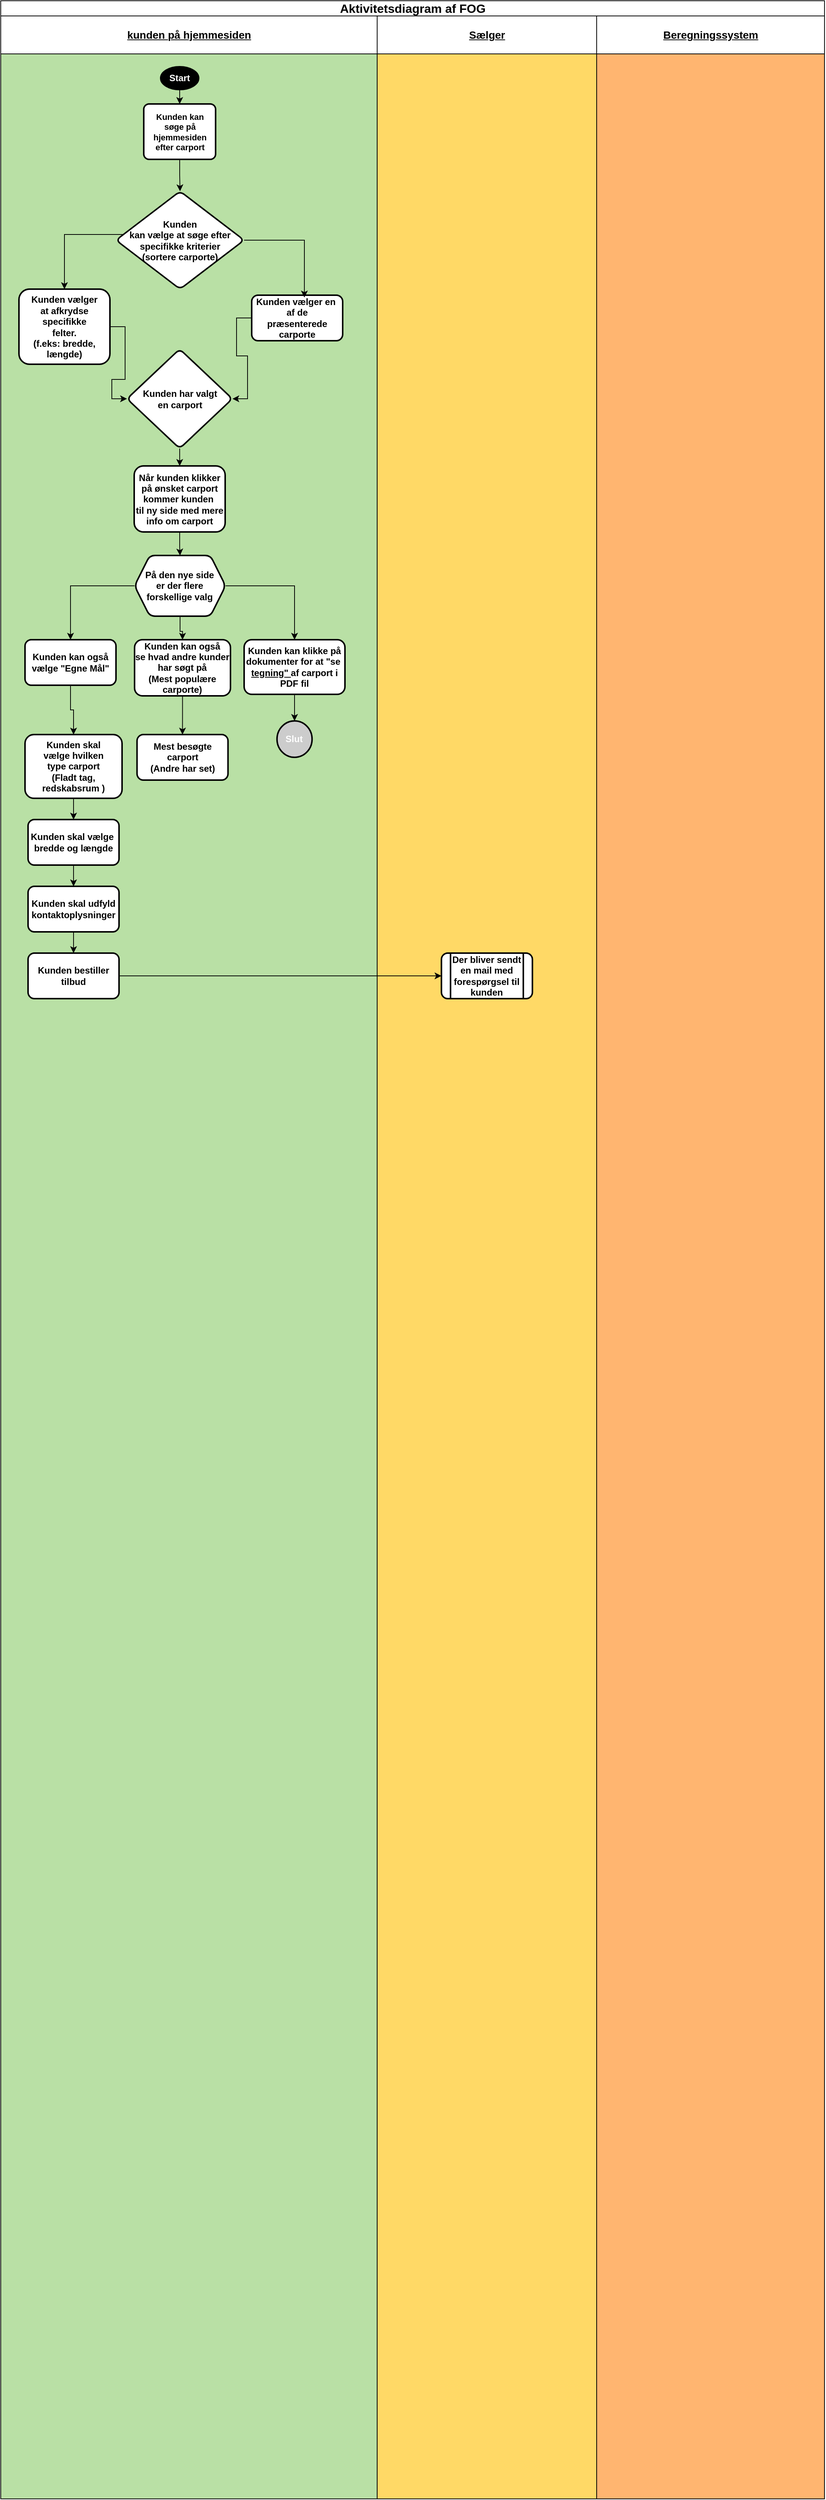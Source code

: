<mxfile version="24.3.1" type="github">
  <diagram id="prtHgNgQTEPvFCAcTncT" name="Page-1">
    <mxGraphModel dx="2391" dy="4366" grid="0" gridSize="10" guides="1" tooltips="1" connect="1" arrows="1" fold="1" page="1" pageScale="1" pageWidth="2339" pageHeight="3300" background="none" math="0" shadow="0">
      <root>
        <mxCell id="0" />
        <mxCell id="1" parent="0" />
        <mxCell id="vdoab_yicsTFZKbGhMKv-17" value="&lt;font style=&quot;font-size: 16px;&quot;&gt;Aktivitetsdiagram af FOG&lt;/font&gt;" style="swimlane;childLayout=stackLayout;resizeParent=1;resizeParentMax=0;startSize=20;html=1;" vertex="1" parent="1">
          <mxGeometry x="626" y="-3232" width="1086.51" height="3292" as="geometry" />
        </mxCell>
        <mxCell id="vdoab_yicsTFZKbGhMKv-18" value="&lt;u&gt;&lt;font style=&quot;font-size: 14px;&quot;&gt;kunden på hjemmesiden&lt;/font&gt;&lt;/u&gt;" style="swimlane;startSize=50;html=1;swimlaneFillColor=#B9E0A5;" vertex="1" parent="vdoab_yicsTFZKbGhMKv-17">
          <mxGeometry y="20" width="496.49" height="3272" as="geometry" />
        </mxCell>
        <mxCell id="vdoab_yicsTFZKbGhMKv-25" style="edgeStyle=orthogonalEdgeStyle;rounded=0;orthogonalLoop=1;jettySize=auto;html=1;exitX=0.5;exitY=1;exitDx=0;exitDy=0;exitPerimeter=0;entryX=0.5;entryY=0;entryDx=0;entryDy=0;" edge="1" parent="vdoab_yicsTFZKbGhMKv-18" source="vdoab_yicsTFZKbGhMKv-23" target="vdoab_yicsTFZKbGhMKv-26">
          <mxGeometry relative="1" as="geometry">
            <mxPoint x="97" y="110" as="targetPoint" />
          </mxGeometry>
        </mxCell>
        <mxCell id="vdoab_yicsTFZKbGhMKv-23" value="Start" style="strokeWidth=2;html=1;shape=mxgraph.flowchart.start_1;whiteSpace=wrap;fillColor=#000000;fontColor=#FFFFFF;fontStyle=1" vertex="1" parent="vdoab_yicsTFZKbGhMKv-18">
          <mxGeometry x="211" y="67" width="50" height="30" as="geometry" />
        </mxCell>
        <mxCell id="vdoab_yicsTFZKbGhMKv-44" value="" style="edgeStyle=orthogonalEdgeStyle;rounded=0;orthogonalLoop=1;jettySize=auto;html=1;" edge="1" parent="vdoab_yicsTFZKbGhMKv-18" source="vdoab_yicsTFZKbGhMKv-26" target="vdoab_yicsTFZKbGhMKv-37">
          <mxGeometry relative="1" as="geometry" />
        </mxCell>
        <mxCell id="vdoab_yicsTFZKbGhMKv-26" value="&lt;div style=&quot;font-size: 11px;&quot; align=&quot;center&quot;&gt;&lt;font style=&quot;font-size: 11px;&quot;&gt;&lt;b&gt;Kunden kan&lt;/b&gt;&lt;/font&gt;&lt;/div&gt;&lt;div style=&quot;font-size: 11px;&quot; align=&quot;center&quot;&gt;&lt;font style=&quot;font-size: 11px;&quot;&gt;&lt;b&gt;søge på &lt;br&gt;&lt;/b&gt;&lt;/font&gt;&lt;/div&gt;&lt;div style=&quot;font-size: 11px;&quot; align=&quot;center&quot;&gt;&lt;font style=&quot;font-size: 11px;&quot;&gt;&lt;b&gt;hjemmesiden &lt;br&gt;&lt;/b&gt;&lt;/font&gt;&lt;/div&gt;&lt;div style=&quot;font-size: 11px;&quot; align=&quot;center&quot;&gt;&lt;font style=&quot;font-size: 11px;&quot;&gt;&lt;b&gt;efter carport&lt;br&gt;&lt;/b&gt;&lt;/font&gt;&lt;/div&gt;" style="rounded=1;whiteSpace=wrap;html=1;absoluteArcSize=1;arcSize=14;strokeWidth=2;" vertex="1" parent="vdoab_yicsTFZKbGhMKv-18">
          <mxGeometry x="188.62" y="116" width="94.75" height="73" as="geometry" />
        </mxCell>
        <mxCell id="vdoab_yicsTFZKbGhMKv-48" style="edgeStyle=orthogonalEdgeStyle;rounded=0;orthogonalLoop=1;jettySize=auto;html=1;entryX=1;entryY=0.5;entryDx=0;entryDy=0;" edge="1" parent="vdoab_yicsTFZKbGhMKv-18" source="vdoab_yicsTFZKbGhMKv-32" target="vdoab_yicsTFZKbGhMKv-45">
          <mxGeometry relative="1" as="geometry" />
        </mxCell>
        <mxCell id="vdoab_yicsTFZKbGhMKv-32" value="&lt;div&gt;&lt;b&gt;Kunden vælger en&amp;nbsp;&lt;/b&gt;&lt;/div&gt;&lt;div&gt;&lt;b&gt;af de&lt;br&gt;&lt;/b&gt;&lt;/div&gt;&lt;div&gt;&lt;b&gt;præsenterede&lt;br&gt;&lt;/b&gt;&lt;/div&gt;&lt;div&gt;&lt;b&gt;carporte&lt;br&gt;&lt;/b&gt;&lt;/div&gt;" style="rounded=1;whiteSpace=wrap;html=1;arcSize=14;strokeWidth=2;" vertex="1" parent="vdoab_yicsTFZKbGhMKv-18">
          <mxGeometry x="330.995" y="368" width="120" height="60" as="geometry" />
        </mxCell>
        <mxCell id="vdoab_yicsTFZKbGhMKv-37" value="&lt;div&gt;&lt;b&gt;Kunden &lt;br&gt;&lt;/b&gt;&lt;/div&gt;&lt;div&gt;&lt;b&gt;kan vælge at søge efter specifikke kriterier&lt;/b&gt;&lt;/div&gt;&lt;div&gt;&lt;b&gt;(sortere carporte)&lt;br&gt;&lt;/b&gt;&lt;/div&gt;" style="rhombus;whiteSpace=wrap;html=1;rounded=1;arcSize=14;strokeWidth=2;" vertex="1" parent="vdoab_yicsTFZKbGhMKv-18">
          <mxGeometry x="151.99" y="231" width="169.01" height="129" as="geometry" />
        </mxCell>
        <mxCell id="vdoab_yicsTFZKbGhMKv-49" style="edgeStyle=orthogonalEdgeStyle;rounded=0;orthogonalLoop=1;jettySize=auto;html=1;entryX=0;entryY=0.5;entryDx=0;entryDy=0;" edge="1" parent="vdoab_yicsTFZKbGhMKv-18" source="vdoab_yicsTFZKbGhMKv-41" target="vdoab_yicsTFZKbGhMKv-45">
          <mxGeometry relative="1" as="geometry" />
        </mxCell>
        <mxCell id="vdoab_yicsTFZKbGhMKv-41" value="&lt;div&gt;&lt;b&gt;Kunden vælger&lt;/b&gt;&lt;/div&gt;&lt;div&gt;&lt;b&gt;at afkrydse specifikke &lt;br&gt;&lt;/b&gt;&lt;/div&gt;&lt;div&gt;&lt;b&gt;felter.&lt;br&gt;(f.eks: bredde, længde)&lt;br&gt;&lt;/b&gt;&lt;/div&gt;" style="rounded=1;whiteSpace=wrap;html=1;arcSize=14;strokeWidth=2;" vertex="1" parent="vdoab_yicsTFZKbGhMKv-18">
          <mxGeometry x="24" y="360" width="120" height="99" as="geometry" />
        </mxCell>
        <mxCell id="vdoab_yicsTFZKbGhMKv-42" value="" style="edgeStyle=orthogonalEdgeStyle;rounded=0;orthogonalLoop=1;jettySize=auto;html=1;" edge="1" parent="vdoab_yicsTFZKbGhMKv-18" source="vdoab_yicsTFZKbGhMKv-37" target="vdoab_yicsTFZKbGhMKv-41">
          <mxGeometry relative="1" as="geometry">
            <Array as="points">
              <mxPoint x="84" y="288" />
            </Array>
          </mxGeometry>
        </mxCell>
        <mxCell id="vdoab_yicsTFZKbGhMKv-43" style="edgeStyle=orthogonalEdgeStyle;rounded=0;orthogonalLoop=1;jettySize=auto;html=1;entryX=0.579;entryY=0.05;entryDx=0;entryDy=0;entryPerimeter=0;" edge="1" parent="vdoab_yicsTFZKbGhMKv-18" source="vdoab_yicsTFZKbGhMKv-37" target="vdoab_yicsTFZKbGhMKv-32">
          <mxGeometry relative="1" as="geometry" />
        </mxCell>
        <mxCell id="vdoab_yicsTFZKbGhMKv-51" value="" style="edgeStyle=orthogonalEdgeStyle;rounded=0;orthogonalLoop=1;jettySize=auto;html=1;" edge="1" parent="vdoab_yicsTFZKbGhMKv-18" source="vdoab_yicsTFZKbGhMKv-45" target="vdoab_yicsTFZKbGhMKv-50">
          <mxGeometry relative="1" as="geometry" />
        </mxCell>
        <mxCell id="vdoab_yicsTFZKbGhMKv-45" value="&lt;div&gt;&lt;b&gt;Kunden har valgt&lt;/b&gt;&lt;/div&gt;&lt;div&gt;&lt;b&gt;en carport&lt;br&gt;&lt;/b&gt;&lt;/div&gt;" style="rhombus;whiteSpace=wrap;html=1;rounded=1;arcSize=14;strokeWidth=2;" vertex="1" parent="vdoab_yicsTFZKbGhMKv-18">
          <mxGeometry x="166.5" y="439" width="139.01" height="131.06" as="geometry" />
        </mxCell>
        <mxCell id="vdoab_yicsTFZKbGhMKv-55" value="" style="edgeStyle=orthogonalEdgeStyle;rounded=0;orthogonalLoop=1;jettySize=auto;html=1;" edge="1" parent="vdoab_yicsTFZKbGhMKv-18" source="vdoab_yicsTFZKbGhMKv-50" target="vdoab_yicsTFZKbGhMKv-54">
          <mxGeometry relative="1" as="geometry" />
        </mxCell>
        <mxCell id="vdoab_yicsTFZKbGhMKv-50" value="&lt;div&gt;&lt;b&gt;Når kunden klikker&lt;/b&gt;&lt;/div&gt;&lt;div&gt;&lt;b&gt;på ønsket carport&lt;/b&gt;&lt;/div&gt;&lt;div&gt;&lt;b&gt;kommer kunden&amp;nbsp;&lt;/b&gt;&lt;/div&gt;&lt;div&gt;&lt;b&gt;til ny side med mere info om carport &lt;br&gt;&lt;/b&gt;&lt;/div&gt;" style="whiteSpace=wrap;html=1;rounded=1;arcSize=14;strokeWidth=2;" vertex="1" parent="vdoab_yicsTFZKbGhMKv-18">
          <mxGeometry x="175.99" y="593" width="120" height="87" as="geometry" />
        </mxCell>
        <mxCell id="vdoab_yicsTFZKbGhMKv-57" value="" style="edgeStyle=orthogonalEdgeStyle;rounded=0;orthogonalLoop=1;jettySize=auto;html=1;" edge="1" parent="vdoab_yicsTFZKbGhMKv-18" source="vdoab_yicsTFZKbGhMKv-54" target="vdoab_yicsTFZKbGhMKv-56">
          <mxGeometry relative="1" as="geometry" />
        </mxCell>
        <mxCell id="vdoab_yicsTFZKbGhMKv-59" value="" style="edgeStyle=orthogonalEdgeStyle;rounded=0;orthogonalLoop=1;jettySize=auto;html=1;" edge="1" parent="vdoab_yicsTFZKbGhMKv-18" source="vdoab_yicsTFZKbGhMKv-54" target="vdoab_yicsTFZKbGhMKv-58">
          <mxGeometry relative="1" as="geometry" />
        </mxCell>
        <mxCell id="vdoab_yicsTFZKbGhMKv-61" value="" style="edgeStyle=orthogonalEdgeStyle;rounded=0;orthogonalLoop=1;jettySize=auto;html=1;" edge="1" parent="vdoab_yicsTFZKbGhMKv-18" source="vdoab_yicsTFZKbGhMKv-54" target="vdoab_yicsTFZKbGhMKv-60">
          <mxGeometry relative="1" as="geometry" />
        </mxCell>
        <mxCell id="vdoab_yicsTFZKbGhMKv-54" value="&lt;div&gt;&lt;b&gt;På den nye side &lt;br&gt;&lt;/b&gt;&lt;/div&gt;&lt;div&gt;&lt;b&gt;er der flere forskellige valg&lt;br&gt;&lt;/b&gt;&lt;/div&gt;" style="shape=hexagon;perimeter=hexagonPerimeter2;whiteSpace=wrap;html=1;fixedSize=1;rounded=1;arcSize=14;strokeWidth=2;" vertex="1" parent="vdoab_yicsTFZKbGhMKv-18">
          <mxGeometry x="176.49" y="711" width="120" height="80" as="geometry" />
        </mxCell>
        <mxCell id="vdoab_yicsTFZKbGhMKv-65" value="" style="edgeStyle=orthogonalEdgeStyle;rounded=0;orthogonalLoop=1;jettySize=auto;html=1;" edge="1" parent="vdoab_yicsTFZKbGhMKv-18" source="vdoab_yicsTFZKbGhMKv-56" target="vdoab_yicsTFZKbGhMKv-64">
          <mxGeometry relative="1" as="geometry" />
        </mxCell>
        <mxCell id="vdoab_yicsTFZKbGhMKv-56" value="&lt;div&gt;&lt;b&gt;Kunden kan klikke på&lt;/b&gt;&lt;/div&gt;&lt;div&gt;&lt;b&gt;dokumenter for at &quot;se&amp;nbsp;&lt;/b&gt;&lt;/div&gt;&lt;div&gt;&lt;b&gt;&lt;u&gt;tegning&quot; &lt;/u&gt;af carport i PDF fil&lt;br&gt;&lt;/b&gt;&lt;/div&gt;" style="whiteSpace=wrap;html=1;rounded=1;arcSize=14;strokeWidth=2;" vertex="1" parent="vdoab_yicsTFZKbGhMKv-18">
          <mxGeometry x="321" y="822" width="133" height="72" as="geometry" />
        </mxCell>
        <mxCell id="vdoab_yicsTFZKbGhMKv-69" value="" style="edgeStyle=orthogonalEdgeStyle;rounded=0;orthogonalLoop=1;jettySize=auto;html=1;" edge="1" parent="vdoab_yicsTFZKbGhMKv-18" source="vdoab_yicsTFZKbGhMKv-58" target="vdoab_yicsTFZKbGhMKv-68">
          <mxGeometry relative="1" as="geometry" />
        </mxCell>
        <mxCell id="vdoab_yicsTFZKbGhMKv-58" value="&lt;div&gt;&lt;b&gt;Kunden kan også &lt;br&gt;&lt;/b&gt;&lt;/div&gt;&lt;div&gt;&lt;b&gt;vælge &quot;Egne Mål&quot;&lt;br&gt;&lt;/b&gt;&lt;/div&gt;" style="whiteSpace=wrap;html=1;rounded=1;arcSize=14;strokeWidth=2;" vertex="1" parent="vdoab_yicsTFZKbGhMKv-18">
          <mxGeometry x="31.99" y="822" width="120" height="60" as="geometry" />
        </mxCell>
        <mxCell id="vdoab_yicsTFZKbGhMKv-67" value="" style="edgeStyle=orthogonalEdgeStyle;rounded=0;orthogonalLoop=1;jettySize=auto;html=1;" edge="1" parent="vdoab_yicsTFZKbGhMKv-18" source="vdoab_yicsTFZKbGhMKv-60" target="vdoab_yicsTFZKbGhMKv-66">
          <mxGeometry relative="1" as="geometry" />
        </mxCell>
        <mxCell id="vdoab_yicsTFZKbGhMKv-60" value="&lt;div&gt;&lt;b&gt;Kunden kan også &lt;br&gt;&lt;/b&gt;&lt;/div&gt;&lt;div&gt;&lt;b&gt;se hvad andre kunder har søgt på &lt;br&gt;&lt;/b&gt;&lt;/div&gt;&lt;div&gt;&lt;b&gt;(Mest populære carporte)&lt;br&gt;&lt;/b&gt;&lt;/div&gt;" style="whiteSpace=wrap;html=1;rounded=1;arcSize=14;strokeWidth=2;" vertex="1" parent="vdoab_yicsTFZKbGhMKv-18">
          <mxGeometry x="176.49" y="822" width="126.51" height="74" as="geometry" />
        </mxCell>
        <mxCell id="vdoab_yicsTFZKbGhMKv-64" value="&lt;b&gt;&lt;font color=&quot;#ffffff&quot;&gt;Slut&lt;/font&gt;&lt;/b&gt;" style="ellipse;whiteSpace=wrap;html=1;rounded=1;arcSize=14;strokeWidth=2;fillColor=#CCCCCC;" vertex="1" parent="vdoab_yicsTFZKbGhMKv-18">
          <mxGeometry x="364.38" y="929" width="46.25" height="48" as="geometry" />
        </mxCell>
        <mxCell id="vdoab_yicsTFZKbGhMKv-66" value="&lt;div&gt;&lt;b&gt;Mest besøgte &lt;br&gt;&lt;/b&gt;&lt;/div&gt;&lt;div&gt;&lt;b&gt;carport&lt;/b&gt;&lt;/div&gt;&lt;div&gt;&lt;b&gt;(Andre har set)&lt;br&gt;&lt;/b&gt;&lt;/div&gt;" style="whiteSpace=wrap;html=1;rounded=1;arcSize=14;strokeWidth=2;" vertex="1" parent="vdoab_yicsTFZKbGhMKv-18">
          <mxGeometry x="179.745" y="947" width="120" height="60" as="geometry" />
        </mxCell>
        <mxCell id="vdoab_yicsTFZKbGhMKv-71" value="" style="edgeStyle=orthogonalEdgeStyle;rounded=0;orthogonalLoop=1;jettySize=auto;html=1;" edge="1" parent="vdoab_yicsTFZKbGhMKv-18" source="vdoab_yicsTFZKbGhMKv-68" target="vdoab_yicsTFZKbGhMKv-70">
          <mxGeometry relative="1" as="geometry" />
        </mxCell>
        <mxCell id="vdoab_yicsTFZKbGhMKv-68" value="&lt;div&gt;&lt;b&gt;Kunden skal &lt;br&gt;&lt;/b&gt;&lt;/div&gt;&lt;div&gt;&lt;b&gt;vælge hvilken &lt;br&gt;&lt;/b&gt;&lt;/div&gt;&lt;div&gt;&lt;b&gt;type carport&lt;br&gt;&lt;/b&gt;&lt;/div&gt;&lt;div&gt;&lt;b&gt;(Fladt tag, redskabsrum )&lt;/b&gt;&lt;br&gt;&lt;/div&gt;" style="rounded=1;whiteSpace=wrap;html=1;arcSize=14;strokeWidth=2;" vertex="1" parent="vdoab_yicsTFZKbGhMKv-18">
          <mxGeometry x="31.99" y="947" width="128.01" height="84" as="geometry" />
        </mxCell>
        <mxCell id="vdoab_yicsTFZKbGhMKv-73" value="" style="edgeStyle=orthogonalEdgeStyle;rounded=0;orthogonalLoop=1;jettySize=auto;html=1;" edge="1" parent="vdoab_yicsTFZKbGhMKv-18" source="vdoab_yicsTFZKbGhMKv-70" target="vdoab_yicsTFZKbGhMKv-72">
          <mxGeometry relative="1" as="geometry" />
        </mxCell>
        <mxCell id="vdoab_yicsTFZKbGhMKv-70" value="&lt;div&gt;&lt;b&gt;Kunden skal vælge&amp;nbsp;&lt;/b&gt;&lt;/div&gt;&lt;div&gt;&lt;b&gt;bredde og længde&lt;/b&gt;&lt;br&gt;&lt;/div&gt;" style="whiteSpace=wrap;html=1;rounded=1;arcSize=14;strokeWidth=2;" vertex="1" parent="vdoab_yicsTFZKbGhMKv-18">
          <mxGeometry x="36.0" y="1059" width="120" height="60" as="geometry" />
        </mxCell>
        <mxCell id="vdoab_yicsTFZKbGhMKv-75" value="" style="edgeStyle=orthogonalEdgeStyle;rounded=0;orthogonalLoop=1;jettySize=auto;html=1;" edge="1" parent="vdoab_yicsTFZKbGhMKv-18" source="vdoab_yicsTFZKbGhMKv-72" target="vdoab_yicsTFZKbGhMKv-74">
          <mxGeometry relative="1" as="geometry" />
        </mxCell>
        <mxCell id="vdoab_yicsTFZKbGhMKv-72" value="&lt;div&gt;&lt;b&gt;Kunden skal udfyld &lt;br&gt;&lt;/b&gt;&lt;/div&gt;&lt;div&gt;&lt;b&gt;kontaktoplysninger&lt;br&gt;&lt;/b&gt;&lt;/div&gt;" style="whiteSpace=wrap;html=1;rounded=1;arcSize=14;strokeWidth=2;" vertex="1" parent="vdoab_yicsTFZKbGhMKv-18">
          <mxGeometry x="36" y="1147" width="120" height="60" as="geometry" />
        </mxCell>
        <mxCell id="vdoab_yicsTFZKbGhMKv-74" value="&lt;div&gt;&lt;b&gt;Kunden bestiller tilbud &lt;br&gt;&lt;/b&gt;&lt;/div&gt;" style="whiteSpace=wrap;html=1;rounded=1;arcSize=14;strokeWidth=2;" vertex="1" parent="vdoab_yicsTFZKbGhMKv-18">
          <mxGeometry x="36" y="1235" width="120" height="60" as="geometry" />
        </mxCell>
        <mxCell id="vdoab_yicsTFZKbGhMKv-19" value="&lt;div style=&quot;font-size: 13px;&quot;&gt;&lt;font style=&quot;font-size: 14px;&quot;&gt;&lt;u&gt;Sælger&lt;/u&gt;&lt;/font&gt;&lt;/div&gt;" style="swimlane;startSize=50;html=1;swimlaneFillColor=#FFD966;" vertex="1" parent="vdoab_yicsTFZKbGhMKv-17">
          <mxGeometry x="496.49" y="20" width="289.51" height="3272" as="geometry" />
        </mxCell>
        <mxCell id="vdoab_yicsTFZKbGhMKv-79" value="&lt;div&gt;&lt;b&gt;Der bliver sendt &lt;br&gt;&lt;/b&gt;&lt;/div&gt;&lt;div&gt;&lt;b&gt;en mail med forespørgsel til kunden&lt;br&gt;&lt;/b&gt;&lt;/div&gt;" style="shape=process;whiteSpace=wrap;html=1;backgroundOutline=1;rounded=1;arcSize=14;strokeWidth=2;" vertex="1" parent="vdoab_yicsTFZKbGhMKv-19">
          <mxGeometry x="84.76" y="1235" width="120" height="60" as="geometry" />
        </mxCell>
        <mxCell id="vdoab_yicsTFZKbGhMKv-20" value="&lt;div style=&quot;font-size: 14px;&quot;&gt;&lt;u&gt;Beregningssystem&lt;/u&gt;&lt;/div&gt;" style="swimlane;startSize=50;html=1;swimlaneFillColor=#FFB570;" vertex="1" parent="vdoab_yicsTFZKbGhMKv-17">
          <mxGeometry x="786" y="20" width="300.51" height="3272" as="geometry" />
        </mxCell>
        <mxCell id="vdoab_yicsTFZKbGhMKv-80" value="" style="edgeStyle=orthogonalEdgeStyle;rounded=0;orthogonalLoop=1;jettySize=auto;html=1;" edge="1" parent="vdoab_yicsTFZKbGhMKv-17" source="vdoab_yicsTFZKbGhMKv-74" target="vdoab_yicsTFZKbGhMKv-79">
          <mxGeometry relative="1" as="geometry" />
        </mxCell>
      </root>
    </mxGraphModel>
  </diagram>
</mxfile>
